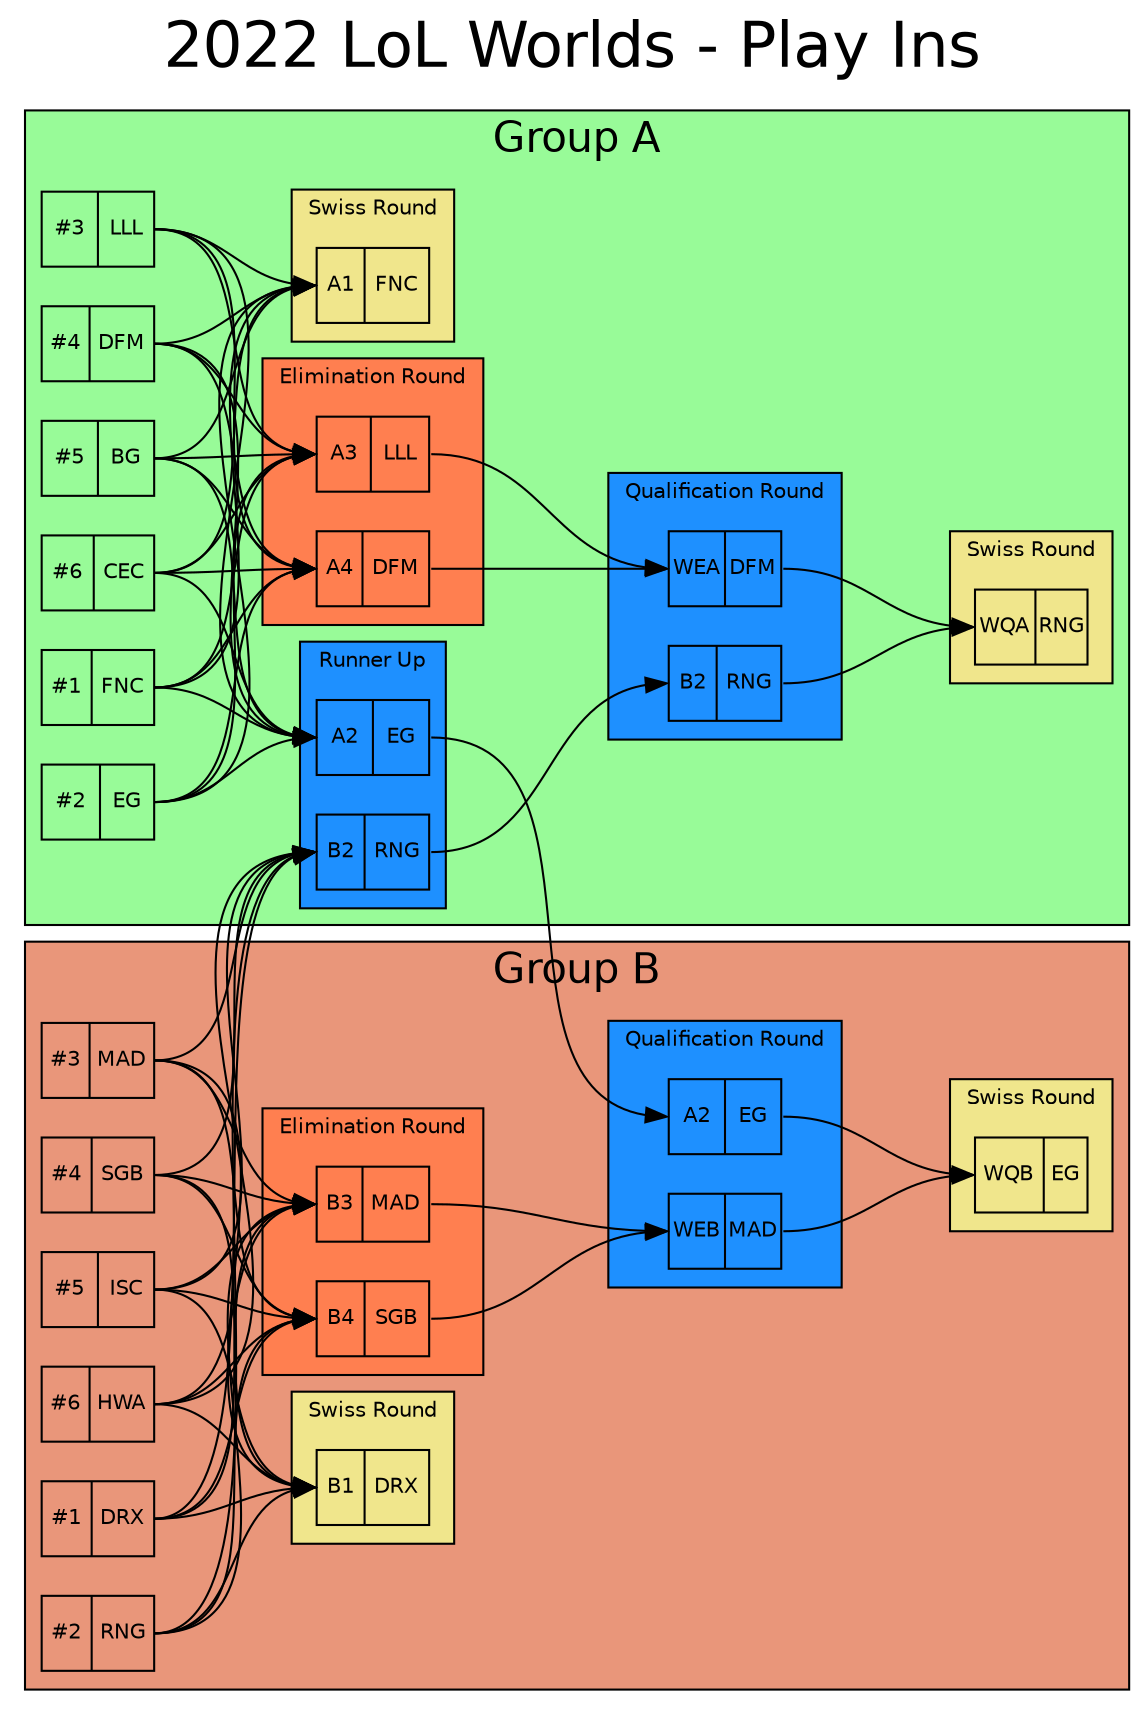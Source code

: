 
digraph brackets {


# direction is downwards
rankdir=LR

# setting graph title
    // title
    labelloc="t";
    label="2022 LoL Worlds - Play Ins";
    fontname = "Helvetica";
    fontsize = 30;

# setting alignment and node,edge attributes    
node [shape=box, fixedsize = True, style=invis, label="",fontname = "Helvetica"]
edge [style=invis]

node [style=solid, fontname = "Helvetica"]
edge [style=solid]


# ===== Group A =====
subgraph cluster_group_A {

    bgcolor="palegreen"
    label="Group A"
    fontsize = 20
    
    # ===== Round A Play Offs =====
    rA1 [shape = record, label = "{#1|FNC}", fontsize = 10] 
    rA2 [shape = record, label = "{#2|EG}", fontsize = 10]
    rA3 [shape = record, label = "{#3|LLL}", fontsize = 10]
    rA4 [shape = record, label = "{#4|DFM}", fontsize = 10]
    rA5 [shape = record, label = "{#5|BG}", fontsize = 10]
    rA6 [shape = record, label = "{#6|CEC}", fontsize = 10]
    
    # === Winner of Play Ins Group A automatically enters Swiss Round
    subgraph cluster_winner_A {
        label = "Swiss Round"
        fontsize = 10
        bgcolor = "khaki"
        rAA1 [shape = record, label = "{A1|FNC}", fontsize = 10]
    }
    
    # === Group A 3rd and 4th play Elimination Round to challenge Group B Runner Up  ===
    subgraph cluster_elimination_A {
        label = "Elimination Round"
        fontsize = 10
        bgcolor = "coral"
        rAA3 [shape = record, label = "{A3|LLL}", fontsize = 10]
        rAA4 [shape = record, label = "{A4|DFM}", fontsize = 10]
    }
       
    # === Runner Up of Group A plays in Elimination Round ===
    subgraph cluster_runnerup_A {
        label = "Runner Up"
        fontsize = 10
        bgcolor = "dodgerblue"
        rAA2 [shape = record, label = "{A2|EG}", fontsize = 10]
        rBB2 [shape = record, label = "{B2|RNG}", fontsize = 10]
    }    
    
    # === Qualification Round ===
    subgraph cluster_qualification_A {
        label = "Qualification Round"
        fontsize = 10
        bgcolor = "dodgerblue"
        rQA3 [shape = record, label = "{WEA|DFM}", fontsize = 10]
        rQB2 [shape = record, label = "{B2|RNG}", fontsize = 10] 
    }    
    
    # === Swiss Qualification Round ===
    subgraph cluster_swiss_qualification_A {
        label = "Swiss Round"
        fontsize = 10
        bgcolor = "khaki"
        rAAA [shape = record, label = "{WQA|RNG}", fontsize = 10]
    }    

    
# ===== Setting arrows =====

#Winner of Group A
rA1:e->rAA1:w
rA2:e->rAA1:w
rA3:e->rAA1:w
rA4:e->rAA1:w
rA5:e->rAA1:w
rA6:e->rAA1:w

# Qualification Round 
rA1:e->rAA2:w
rA2:e->rAA2:w
rA3:e->rAA2:w
rA4:e->rAA2:w
rA5:e->rAA2:w
rA6:e->rAA2:w

#Elimination Round
rA1:e->rAA3:w
rA2:e->rAA3:w
rA3:e->rAA3:w
rA4:e->rAA3:w
rA5:e->rAA3:w
rA6:e->rAA3:w
rA1:e->rAA4:w
rA2:e->rAA4:w
rA3:e->rAA4:w
rA4:e->rAA4:w
rA5:e->rAA4:w
rA6:e->rAA4:w

#Winner of Elimination Round A
rAA3:e->rQA3:w
rAA4:e->rQA3:w
rBB2:e->rQB2:w

#Winner of Qualification Round A
rQA3:e->rAAA:w
rQB2:e->rAAA:w

}



# ===== Group B =====
subgraph cluster_group_B {

    bgcolor="darksalmon"
    label="Group B"
    fontsize = 20
    
    # ===== Round B Play Offs =====
    rB1 [shape = record, label = "{#1|DRX}", fontsize = 10] 
    rB2 [shape = record, label = "{#2|RNG}", fontsize = 10]
    rB3 [shape = record, label = "{#3|MAD}", fontsize = 10]
    rB4 [shape = record, label = "{#4|SGB}", fontsize = 10]
    rB5 [shape = record, label = "{#5|ISC}", fontsize = 10]
    rB6 [shape = record, label = "{#6|HWA}", fontsize = 10]
    
    # === Winner of Play Ins Group B automatically enters Swiss Round
    subgraph cluster_winner_B {
        label = "Swiss Round"
        fontsize = 10
        bgcolor = "khaki"
        rBB1 [shape = record, label = "{B1|DRX}", fontsize = 10]
    }
    
    # === Group B 3rd and 4th play Elimination Round to challenge Group A Runner Up  ===
    subgraph cluster_elimination_B {
        label = "Elimination Round"
        fontsize = 10
        bgcolor = "coral"
        rBB3 [shape = record, label = "{B3|MAD}", fontsize = 10]
        rBB4 [shape = record, label = "{B4|SGB}", fontsize = 10]
    }
           
    # === Qualification Round ===
    subgraph cluster_qualification_B {
        label = "Qualification Round"
        fontsize = 10
        bgcolor = "dodgerblue"
        rQB3 [shape = record, label = "{WEB|MAD}", fontsize = 10]
        rQA2 [shape = record, label = "{A2|EG}", fontsize = 10] 
    }    
    
    # === Swiss Qualification Round ===
    subgraph cluster_swiss_qualification_B {
        label = "Swiss Round"
        fontsize = 10
        bgcolor = "khaki"
        rBBB [shape = record, label = "{WQB|EG}", fontsize = 10]
    }      
    
# ===== Setting arrows =====

#Winner of Group B
rB1:e->rBB1:w
rB2:e->rBB1:w
rB3:e->rBB1:w
rB4:e->rBB1:w
rB5:e->rBB1:w
rB6:e->rBB1:w

# Qualification Round 
rB1:e->rBB2:w
rB2:e->rBB2:w
rB3:e->rBB2:w
rB4:e->rBB2:w
rB5:e->rBB2:w
rB6:e->rBB2:w

#Elimination Round
rB1:e->rBB3:w
rB2:e->rBB3:w
rB3:e->rBB3:w
rB4:e->rBB3:w
rB5:e->rBB3:w
rB6:e->rBB3:w
rB1:e->rBB4:w
rB2:e->rBB4:w
rB3:e->rBB4:w
rB4:e->rBB4:w
rB5:e->rBB4:w
rB6:e->rBB4:w

#Winner of Elimination Round B
rBB3:e->rQB3:w
rBB4:e->rQB3:w
rAA2:e->rQA2:w

#Winner of Qualification Round B
rQB3:e->rBBB:w
rQA2:e->rBBB:w

}


}
